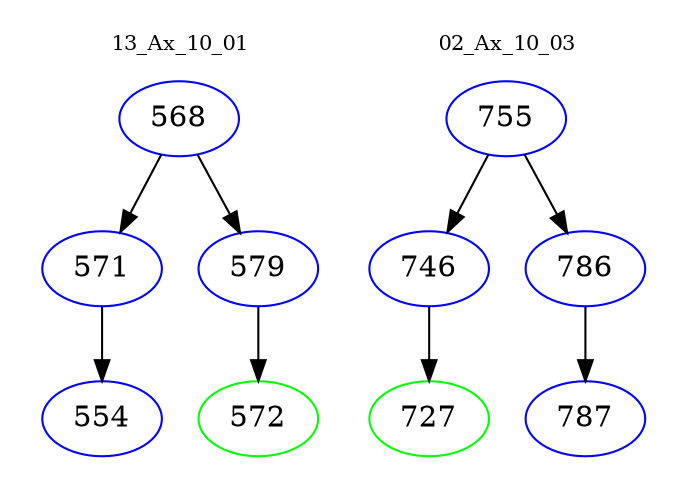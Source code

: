 digraph{
subgraph cluster_0 {
color = white
label = "13_Ax_10_01";
fontsize=10;
T0_568 [label="568", color="blue"]
T0_568 -> T0_571 [color="black"]
T0_571 [label="571", color="blue"]
T0_571 -> T0_554 [color="black"]
T0_554 [label="554", color="blue"]
T0_568 -> T0_579 [color="black"]
T0_579 [label="579", color="blue"]
T0_579 -> T0_572 [color="black"]
T0_572 [label="572", color="green"]
}
subgraph cluster_1 {
color = white
label = "02_Ax_10_03";
fontsize=10;
T1_755 [label="755", color="blue"]
T1_755 -> T1_746 [color="black"]
T1_746 [label="746", color="blue"]
T1_746 -> T1_727 [color="black"]
T1_727 [label="727", color="green"]
T1_755 -> T1_786 [color="black"]
T1_786 [label="786", color="blue"]
T1_786 -> T1_787 [color="black"]
T1_787 [label="787", color="blue"]
}
}
